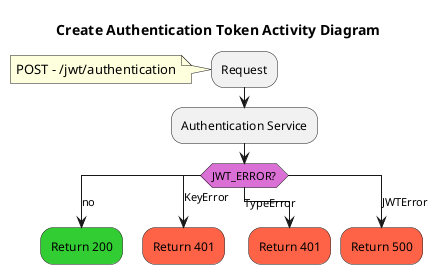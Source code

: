 @startuml
title Create Authentication Token Activity Diagram

:Request;
note
    POST - /jwt/authentication
end note

:Authentication Service;

skinparam ActivityDiamondBackgroundColor orchid
skinparam ConditionalEndStyle hline
switch (JWT_ERROR?)
case (no)
    #limegreen:Return 200;
    kill;
case (KeyError)
    #tomato:Return 401;
    kill;
case (TypeError)
    #tomato:Return 401;
    kill;
case (JWTError)
    #tomato:Return 500;
    kill;
endswitch

@enduml
